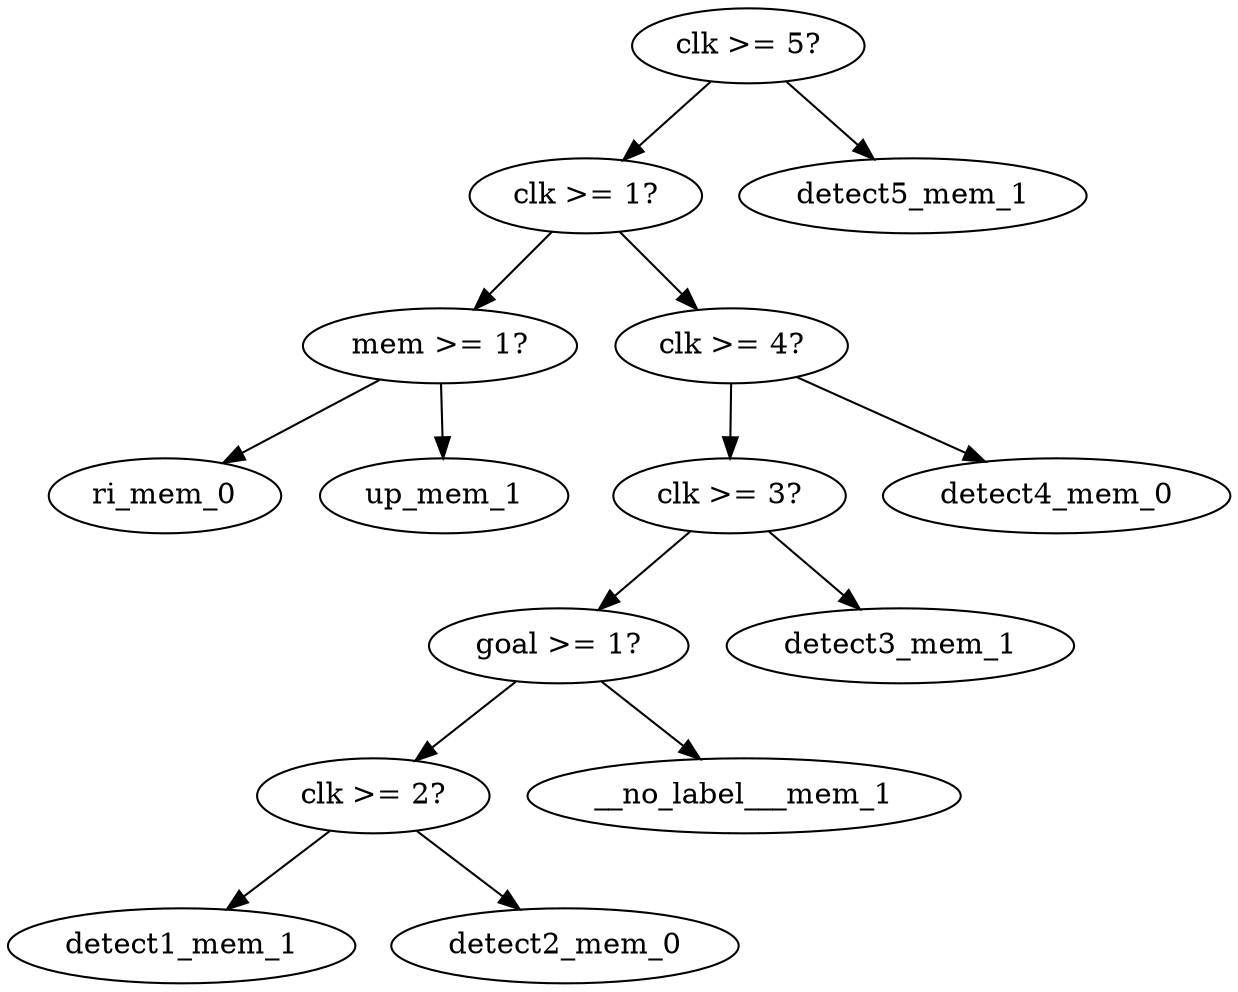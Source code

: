 digraph tree {
    "0x0" [label="clk >= 5?"];
    "0x1" [label="clk >= 1?"];
    "0x2" [label="mem >= 1?"];
    "0x3" [label="ri_mem_0"];
    "0x4" [label="up_mem_1"];
    "0x5" [label="clk >= 4?"];
    "0x6" [label="clk >= 3?"];
    "0x7" [label="goal >= 1?"];
    "0x8" [label="clk >= 2?"];
    "0x9" [label="detect1_mem_1"];
    "0xa" [label="detect2_mem_0"];
    "0xb" [label="__no_label___mem_1"];
    "0xc" [label="detect3_mem_1"];
    "0xd" [label="detect4_mem_0"];
    "0xe" [label="detect5_mem_1"];
    "0x0" -> "0x1";
    "0x0" -> "0xe";
    "0x1" -> "0x2";
    "0x1" -> "0x5";
    "0x2" -> "0x3";
    "0x2" -> "0x4";
    "0x5" -> "0x6";
    "0x5" -> "0xd";
    "0x6" -> "0x7";
    "0x6" -> "0xc";
    "0x7" -> "0x8";
    "0x7" -> "0xb";
    "0x8" -> "0x9";
    "0x8" -> "0xa";
}
